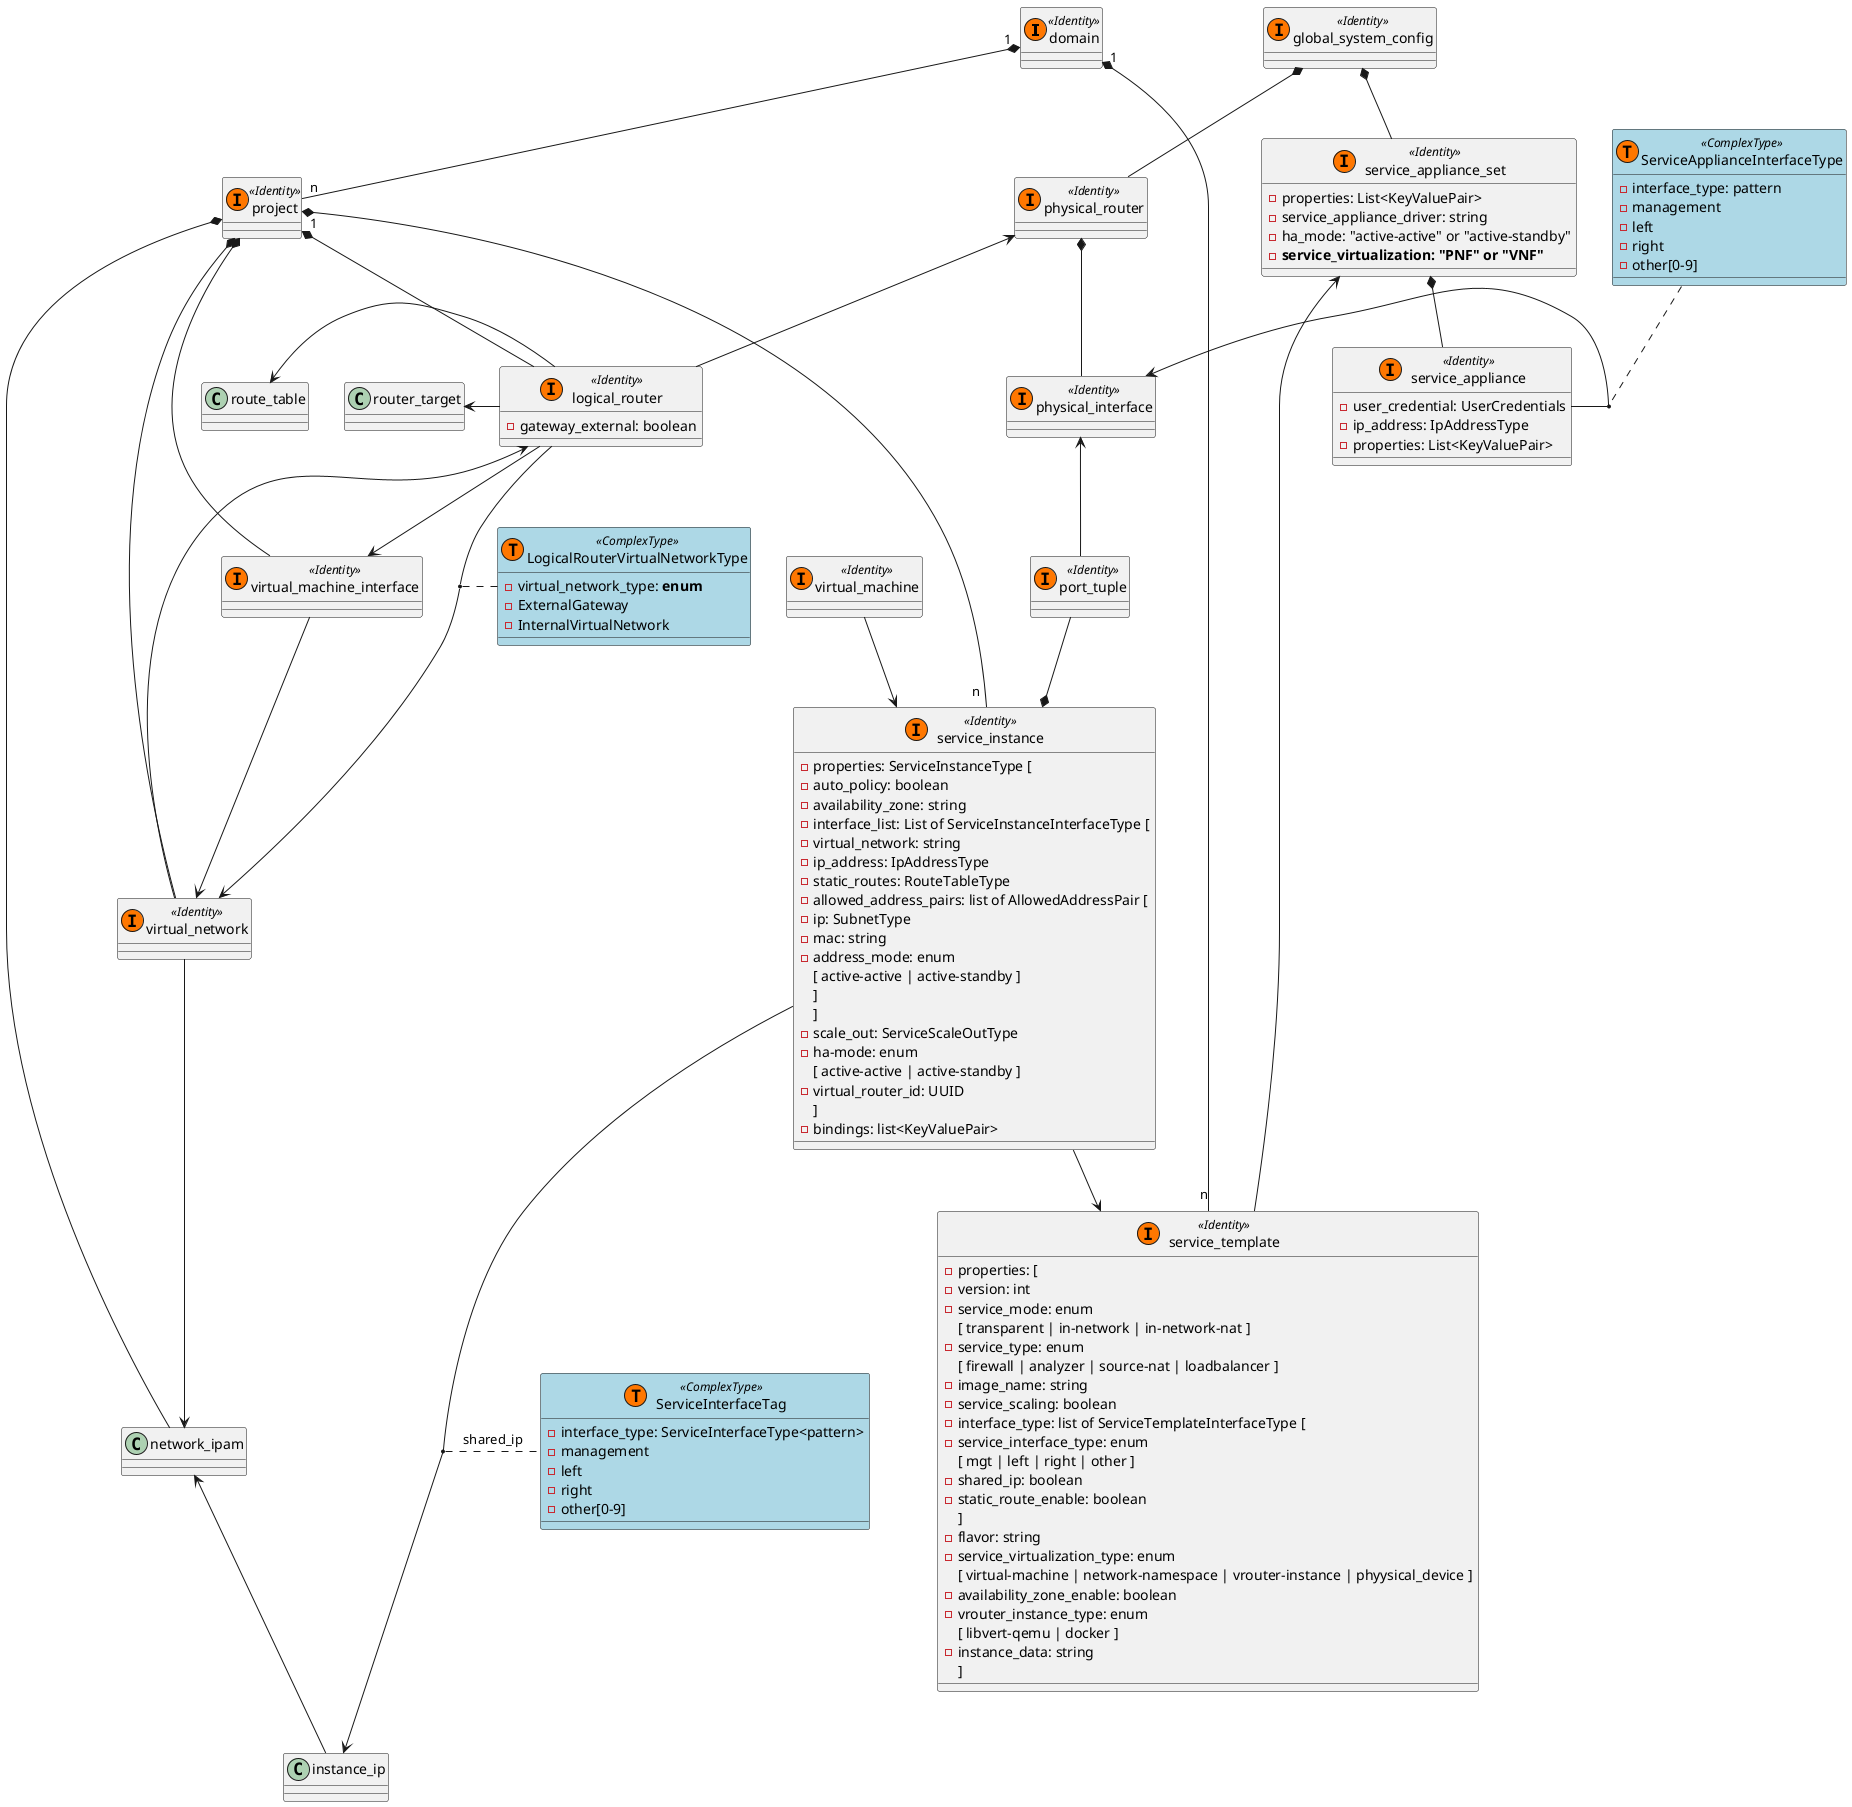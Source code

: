 @startuml


class domain << (I, #FF7700) Identity>> {
}

class project << (I, #FF7700) Identity>> {
}

class global_system_config << (I, #FF7700) Identity>> {
}

class service_template << (I, #FF7700) Identity>> {
  - properties: [
      - version: int
      - service_mode: enum
            [ transparent | in-network | in-network-nat ]
      - service_type: enum
            [ firewall | analyzer | source-nat | loadbalancer ]
      - image_name: string
      - service_scaling: boolean
      - interface_type: list of ServiceTemplateInterfaceType [
            - service_interface_type: enum
                  [ mgt | left | right | other ]
            - shared_ip: boolean
            - static_route_enable: boolean
      ]
      - flavor: string
      - service_virtualization_type: enum
            [ virtual-machine | network-namespace | vrouter-instance | phyysical_device ]
      - availability_zone_enable: boolean
      - vrouter_instance_type: enum
            [ libvert-qemu | docker ]
      - instance_data: string
  ]
}

class service_instance << (I, #FF7700) Identity>> {
  - properties: ServiceInstanceType [
      - auto_policy: boolean
      - availability_zone: string
      - interface_list: List of ServiceInstanceInterfaceType [
            - virtual_network: string
            - ip_address: IpAddressType
            - static_routes: RouteTableType
            - allowed_address_pairs: list of AllowedAddressPair [
                  - ip: SubnetType
                  - mac: string
                  - address_mode: enum
                        [ active-active | active-standby ]
            ]
      ]
      - scale_out: ServiceScaleOutType
      - ha-mode: enum
            [ active-active | active-standby ]
      - virtual_router_id: UUID
  ]
  - bindings: list<KeyValuePair>
}

class service_appliance_set << (I, #FF7700) Identity>> {
  - properties: List<KeyValuePair>
  - service_appliance_driver: string
  - ha_mode: "active-active" or "active-standby"
  - <b>service_virtualization: "PNF" or "VNF"
}

class service_appliance << (I, #FF7700) Identity>> {
  - user_credential: UserCredentials
  - ip_address: IpAddressType
  - properties: List<KeyValuePair>
}

class physical_router << (I, #FF7700) Identity>> {
}

class physical_interface << (I, #FF7700) Identity>> {
}

class virtual_machine << (I, #FF7700) Identity>> {
}

class port_tuple << (I, #FF7700) Identity>> {
}

class virtual_network << (I, #FF7700) Identity>> {
}

class virtual_machine_interface << (I, #FF7700) Identity>> {
}

class logical_router << (I, #FF7700) Identity>> {
  - gateway_external: boolean
}

class  ServiceApplianceInterfaceType << (T, #FF7700) ComplexType >> #lightblue {
  - interface_type: pattern
      - management
      - left
      - right
      - other[0-9]
}

class  ServiceInterfaceTag << (T, #FF7700) ComplexType >> #lightblue {
  - interface_type: ServiceInterfaceType<pattern>
      - management
      - left
      - right
      - other[0-9]
}

class  LogicalRouterVirtualNetworkType << (T, #FF7700) ComplexType >> #lightblue {
  - virtual_network_type: <b>enum
        - ExternalGateway
        - InternalVirtualNetwork
}

domain "1" *- "n" service_template
domain "1" *-- "n" project

project "1 " *-- "n  " service_instance
project *--- network_ipam
project *-- virtual_network
project *-- virtual_machine_interface
project *-- logical_router
logical_router --> virtual_network
(logical_router, virtual_network) . LogicalRouterVirtualNetworkType
logical_router <-- virtual_network
logical_router --> virtual_machine_interface
router_target <- logical_router
route_table <- logical_router

physical_router <-- logical_router


virtual_machine_interface -> virtual_network
virtual_network --> network_ipam

service_instance --> service_template

global_system_config *-- service_appliance_set
global_system_config *-- physical_router

physical_router *-- physical_interface

service_appliance_set *-- service_appliance
service_appliance_set <--- service_template

service_appliance -> physical_interface
ServiceApplianceInterfaceType .. (service_appliance, physical_interface)
virtual_machine --> service_instance
service_instance --> instance_ip
(service_instance, instance_ip) .. ServiceInterfaceTag: shared_ip

port_tuple --* service_instance
physical_interface <-- port_tuple

network_ipam <-- instance_ip
@enduml